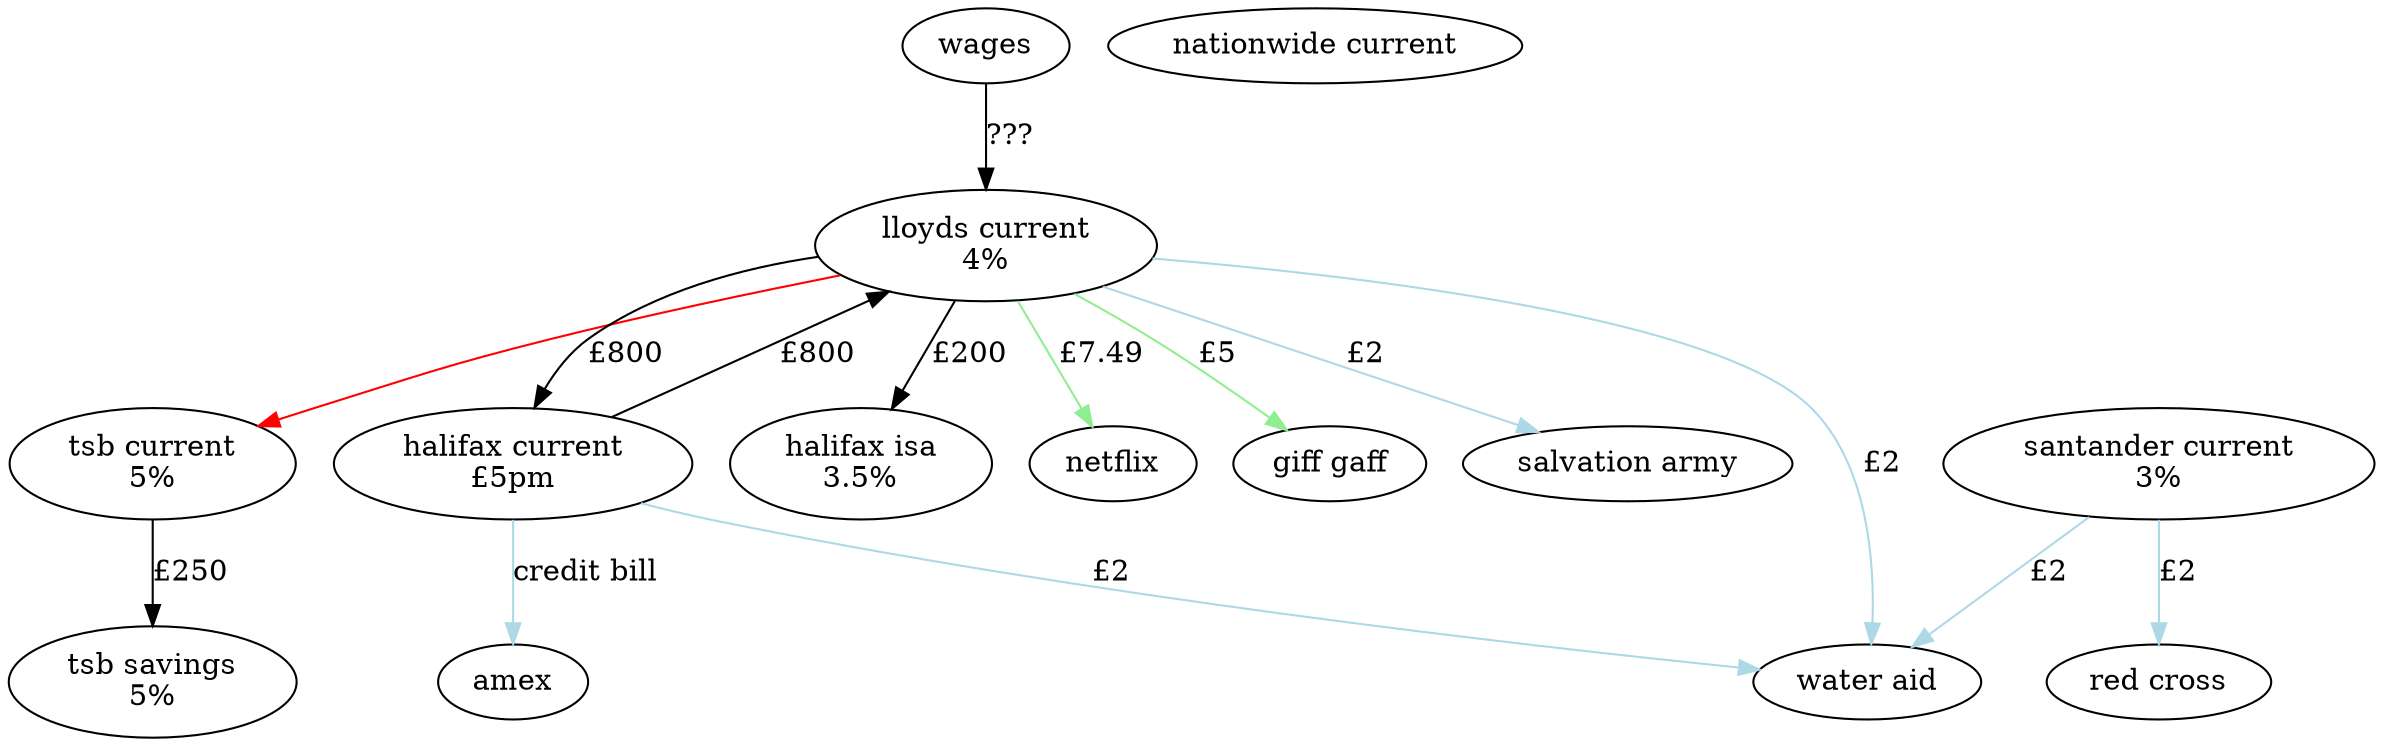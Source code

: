 digraph "bank-flow"{
  wages [width="1"];
  lloydsCurrent [label="lloyds current\n4%"];
  tsbCurrent [label="tsb current\n5%"];
  tsbSavings [label="tsb savings\n5%"];
  halifaxCurrent [label="halifax current\n£5pm"];
  halifaxIsa [label="halifax isa\n3.5%"];
  netflix;
  giffGaff [label="giff gaff"];
  santander [label="santander current\n3%"];
  salvationArmy [label="salvation army"];
  waterAid [label="water aid"];
  amex;
  redCross [label="red cross"];
  nationwideCurrent [label="nationwide current"];

  santander -> waterAid [color="lightblue", label="£2"];
  santander -> redCross [color="lightblue", label="£2"];
  wages -> lloydsCurrent [label="???"];
  lloydsCurrent -> tsbCurrent [color="red"];
  lloydsCurrent -> netflix [color="lightgreen", label="£7.49"];
  lloydsCurrent -> giffGaff [color="lightgreen", label="£5"];
  lloydsCurrent -> salvationArmy [color="lightblue", label="£2"];
  lloydsCurrent -> waterAid [color="lightblue", label="£2"];
  lloydsCurrent -> halifaxCurrent [label="£800"];
  halifaxCurrent -> lloydsCurrent [label="£800"];
  lloydsCurrent -> halifaxIsa [label="£200"];
  tsbCurrent -> tsbSavings [label="£250"];
  halifaxCurrent -> waterAid [color="lightblue", label="£2"];
  halifaxCurrent -> amex [color="lightblue", label="credit bill"];
}
